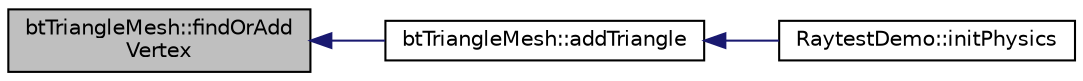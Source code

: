 digraph "btTriangleMesh::findOrAddVertex"
{
  edge [fontname="Helvetica",fontsize="10",labelfontname="Helvetica",labelfontsize="10"];
  node [fontname="Helvetica",fontsize="10",shape=record];
  rankdir="LR";
  Node1 [label="btTriangleMesh::findOrAdd\lVertex",height=0.2,width=0.4,color="black", fillcolor="grey75", style="filled", fontcolor="black"];
  Node1 -> Node2 [dir="back",color="midnightblue",fontsize="10",style="solid",fontname="Helvetica"];
  Node2 [label="btTriangleMesh::addTriangle",height=0.2,width=0.4,color="black", fillcolor="white", style="filled",URL="$classbt_triangle_mesh.html#a28551d57ae59248a210163a504558583"];
  Node2 -> Node3 [dir="back",color="midnightblue",fontsize="10",style="solid",fontname="Helvetica"];
  Node3 [label="RaytestDemo::initPhysics",height=0.2,width=0.4,color="black", fillcolor="white", style="filled",URL="$class_raytest_demo.html#a23157feb605bdf20dfeca2fbeb68252e"];
}
